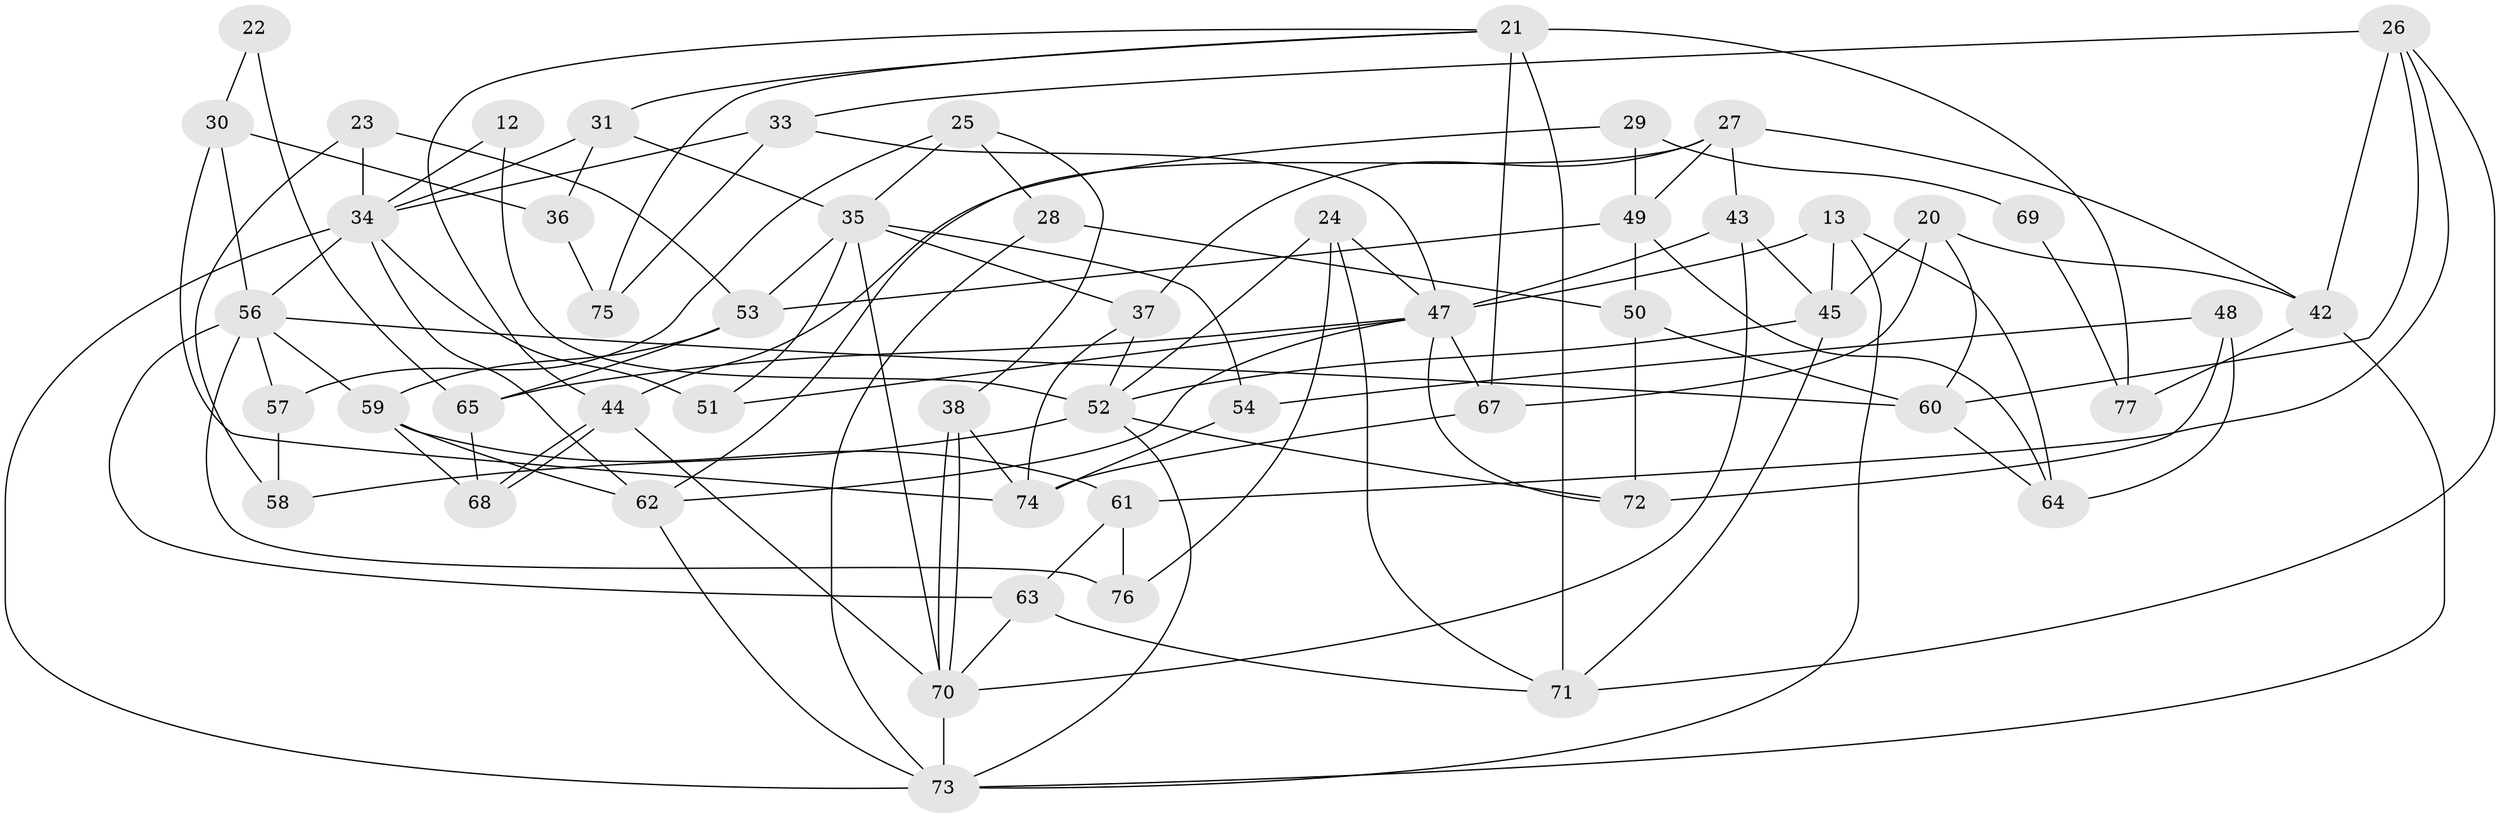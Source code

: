 // original degree distribution, {4: 0.33766233766233766, 2: 0.1038961038961039, 3: 0.2597402597402597, 5: 0.18181818181818182, 6: 0.07792207792207792, 8: 0.012987012987012988, 7: 0.025974025974025976}
// Generated by graph-tools (version 1.1) at 2025/53/03/04/25 21:53:44]
// undirected, 53 vertices, 116 edges
graph export_dot {
graph [start="1"]
  node [color=gray90,style=filled];
  12;
  13 [super="+7"];
  20;
  21 [super="+17"];
  22;
  23;
  24;
  25;
  26 [super="+5"];
  27;
  28;
  29;
  30;
  31;
  33;
  34;
  35 [super="+4"];
  36;
  37;
  38;
  42 [super="+14"];
  43;
  44;
  45 [super="+6+10"];
  47 [super="+2+9"];
  48;
  49;
  50;
  51 [super="+18"];
  52 [super="+41"];
  53;
  54;
  56 [super="+16"];
  57;
  58;
  59 [super="+32"];
  60 [super="+19"];
  61;
  62 [super="+15"];
  63;
  64;
  65;
  67 [super="+66"];
  68;
  69;
  70 [super="+39"];
  71 [super="+46"];
  72;
  73 [super="+1+55"];
  74;
  75 [super="+40"];
  76;
  77;
  12 -- 34;
  12 -- 52;
  13 -- 47;
  13 -- 64 [weight=2];
  13 -- 73;
  13 -- 45;
  20 -- 42;
  20 -- 45;
  20 -- 67 [weight=2];
  20 -- 60;
  21 -- 44;
  21 -- 75;
  21 -- 77;
  21 -- 71 [weight=2];
  21 -- 67;
  21 -- 31;
  22 -- 30;
  22 -- 65;
  23 -- 58;
  23 -- 53;
  23 -- 34;
  24 -- 71 [weight=2];
  24 -- 52 [weight=2];
  24 -- 76;
  24 -- 47;
  25 -- 35;
  25 -- 28;
  25 -- 38;
  25 -- 57;
  26 -- 33;
  26 -- 42;
  26 -- 71;
  26 -- 61;
  26 -- 60;
  27 -- 62 [weight=2];
  27 -- 37;
  27 -- 43;
  27 -- 49;
  27 -- 42;
  28 -- 50;
  28 -- 73;
  29 -- 49;
  29 -- 44;
  29 -- 69;
  30 -- 36;
  30 -- 74;
  30 -- 56;
  31 -- 34;
  31 -- 36;
  31 -- 35;
  33 -- 34;
  33 -- 75 [weight=2];
  33 -- 47;
  34 -- 62;
  34 -- 73;
  34 -- 56;
  34 -- 51;
  35 -- 37;
  35 -- 70 [weight=2];
  35 -- 53;
  35 -- 54;
  35 -- 51;
  36 -- 75;
  37 -- 74;
  37 -- 52;
  38 -- 70;
  38 -- 70;
  38 -- 74;
  42 -- 73;
  42 -- 77;
  43 -- 70;
  43 -- 47;
  43 -- 45;
  44 -- 68;
  44 -- 68;
  44 -- 70;
  45 -- 52;
  45 -- 71;
  47 -- 65;
  47 -- 72;
  47 -- 67;
  47 -- 51;
  47 -- 62;
  48 -- 72;
  48 -- 64;
  48 -- 54;
  49 -- 53;
  49 -- 50;
  49 -- 64;
  50 -- 72;
  50 -- 60;
  52 -- 72;
  52 -- 73 [weight=2];
  52 -- 58;
  53 -- 59;
  53 -- 65;
  54 -- 74;
  56 -- 60;
  56 -- 57;
  56 -- 59;
  56 -- 76;
  56 -- 63;
  57 -- 58;
  59 -- 62 [weight=3];
  59 -- 68;
  59 -- 61;
  60 -- 64;
  61 -- 63;
  61 -- 76;
  62 -- 73;
  63 -- 71;
  63 -- 70;
  65 -- 68;
  67 -- 74;
  69 -- 77;
  70 -- 73 [weight=2];
}
